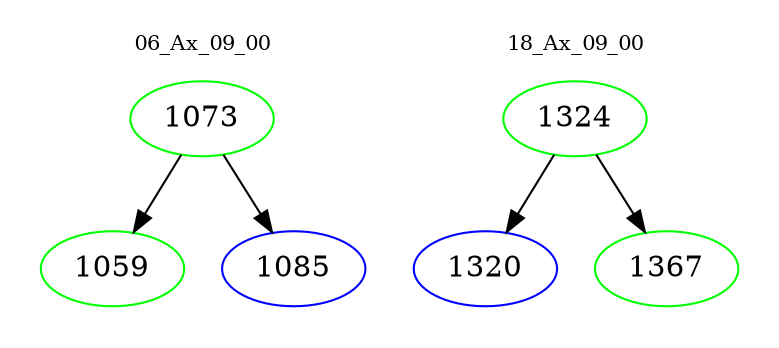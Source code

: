 digraph{
subgraph cluster_0 {
color = white
label = "06_Ax_09_00";
fontsize=10;
T0_1073 [label="1073", color="green"]
T0_1073 -> T0_1059 [color="black"]
T0_1059 [label="1059", color="green"]
T0_1073 -> T0_1085 [color="black"]
T0_1085 [label="1085", color="blue"]
}
subgraph cluster_1 {
color = white
label = "18_Ax_09_00";
fontsize=10;
T1_1324 [label="1324", color="green"]
T1_1324 -> T1_1320 [color="black"]
T1_1320 [label="1320", color="blue"]
T1_1324 -> T1_1367 [color="black"]
T1_1367 [label="1367", color="green"]
}
}
